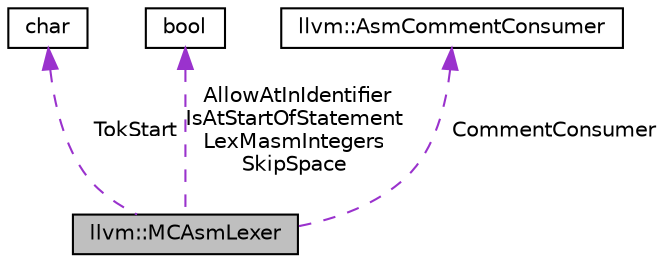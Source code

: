 digraph "llvm::MCAsmLexer"
{
 // LATEX_PDF_SIZE
  bgcolor="transparent";
  edge [fontname="Helvetica",fontsize="10",labelfontname="Helvetica",labelfontsize="10"];
  node [fontname="Helvetica",fontsize="10",shape="box"];
  Node1 [label="llvm::MCAsmLexer",height=0.2,width=0.4,color="black", fillcolor="grey75", style="filled", fontcolor="black",tooltip="Generic assembler lexer interface, for use by target specific assembly lexers."];
  Node2 -> Node1 [dir="back",color="darkorchid3",fontsize="10",style="dashed",label=" TokStart" ,fontname="Helvetica"];
  Node2 [label="char",height=0.2,width=0.4,color="black",URL="$classchar.html",tooltip=" "];
  Node3 -> Node1 [dir="back",color="darkorchid3",fontsize="10",style="dashed",label=" AllowAtInIdentifier\nIsAtStartOfStatement\nLexMasmIntegers\nSkipSpace" ,fontname="Helvetica"];
  Node3 [label="bool",height=0.2,width=0.4,color="black",URL="$classbool.html",tooltip=" "];
  Node4 -> Node1 [dir="back",color="darkorchid3",fontsize="10",style="dashed",label=" CommentConsumer" ,fontname="Helvetica"];
  Node4 [label="llvm::AsmCommentConsumer",height=0.2,width=0.4,color="black",URL="$classllvm_1_1AsmCommentConsumer.html",tooltip="A callback class which is notified of each comment in an assembly file as it is lexed."];
}
